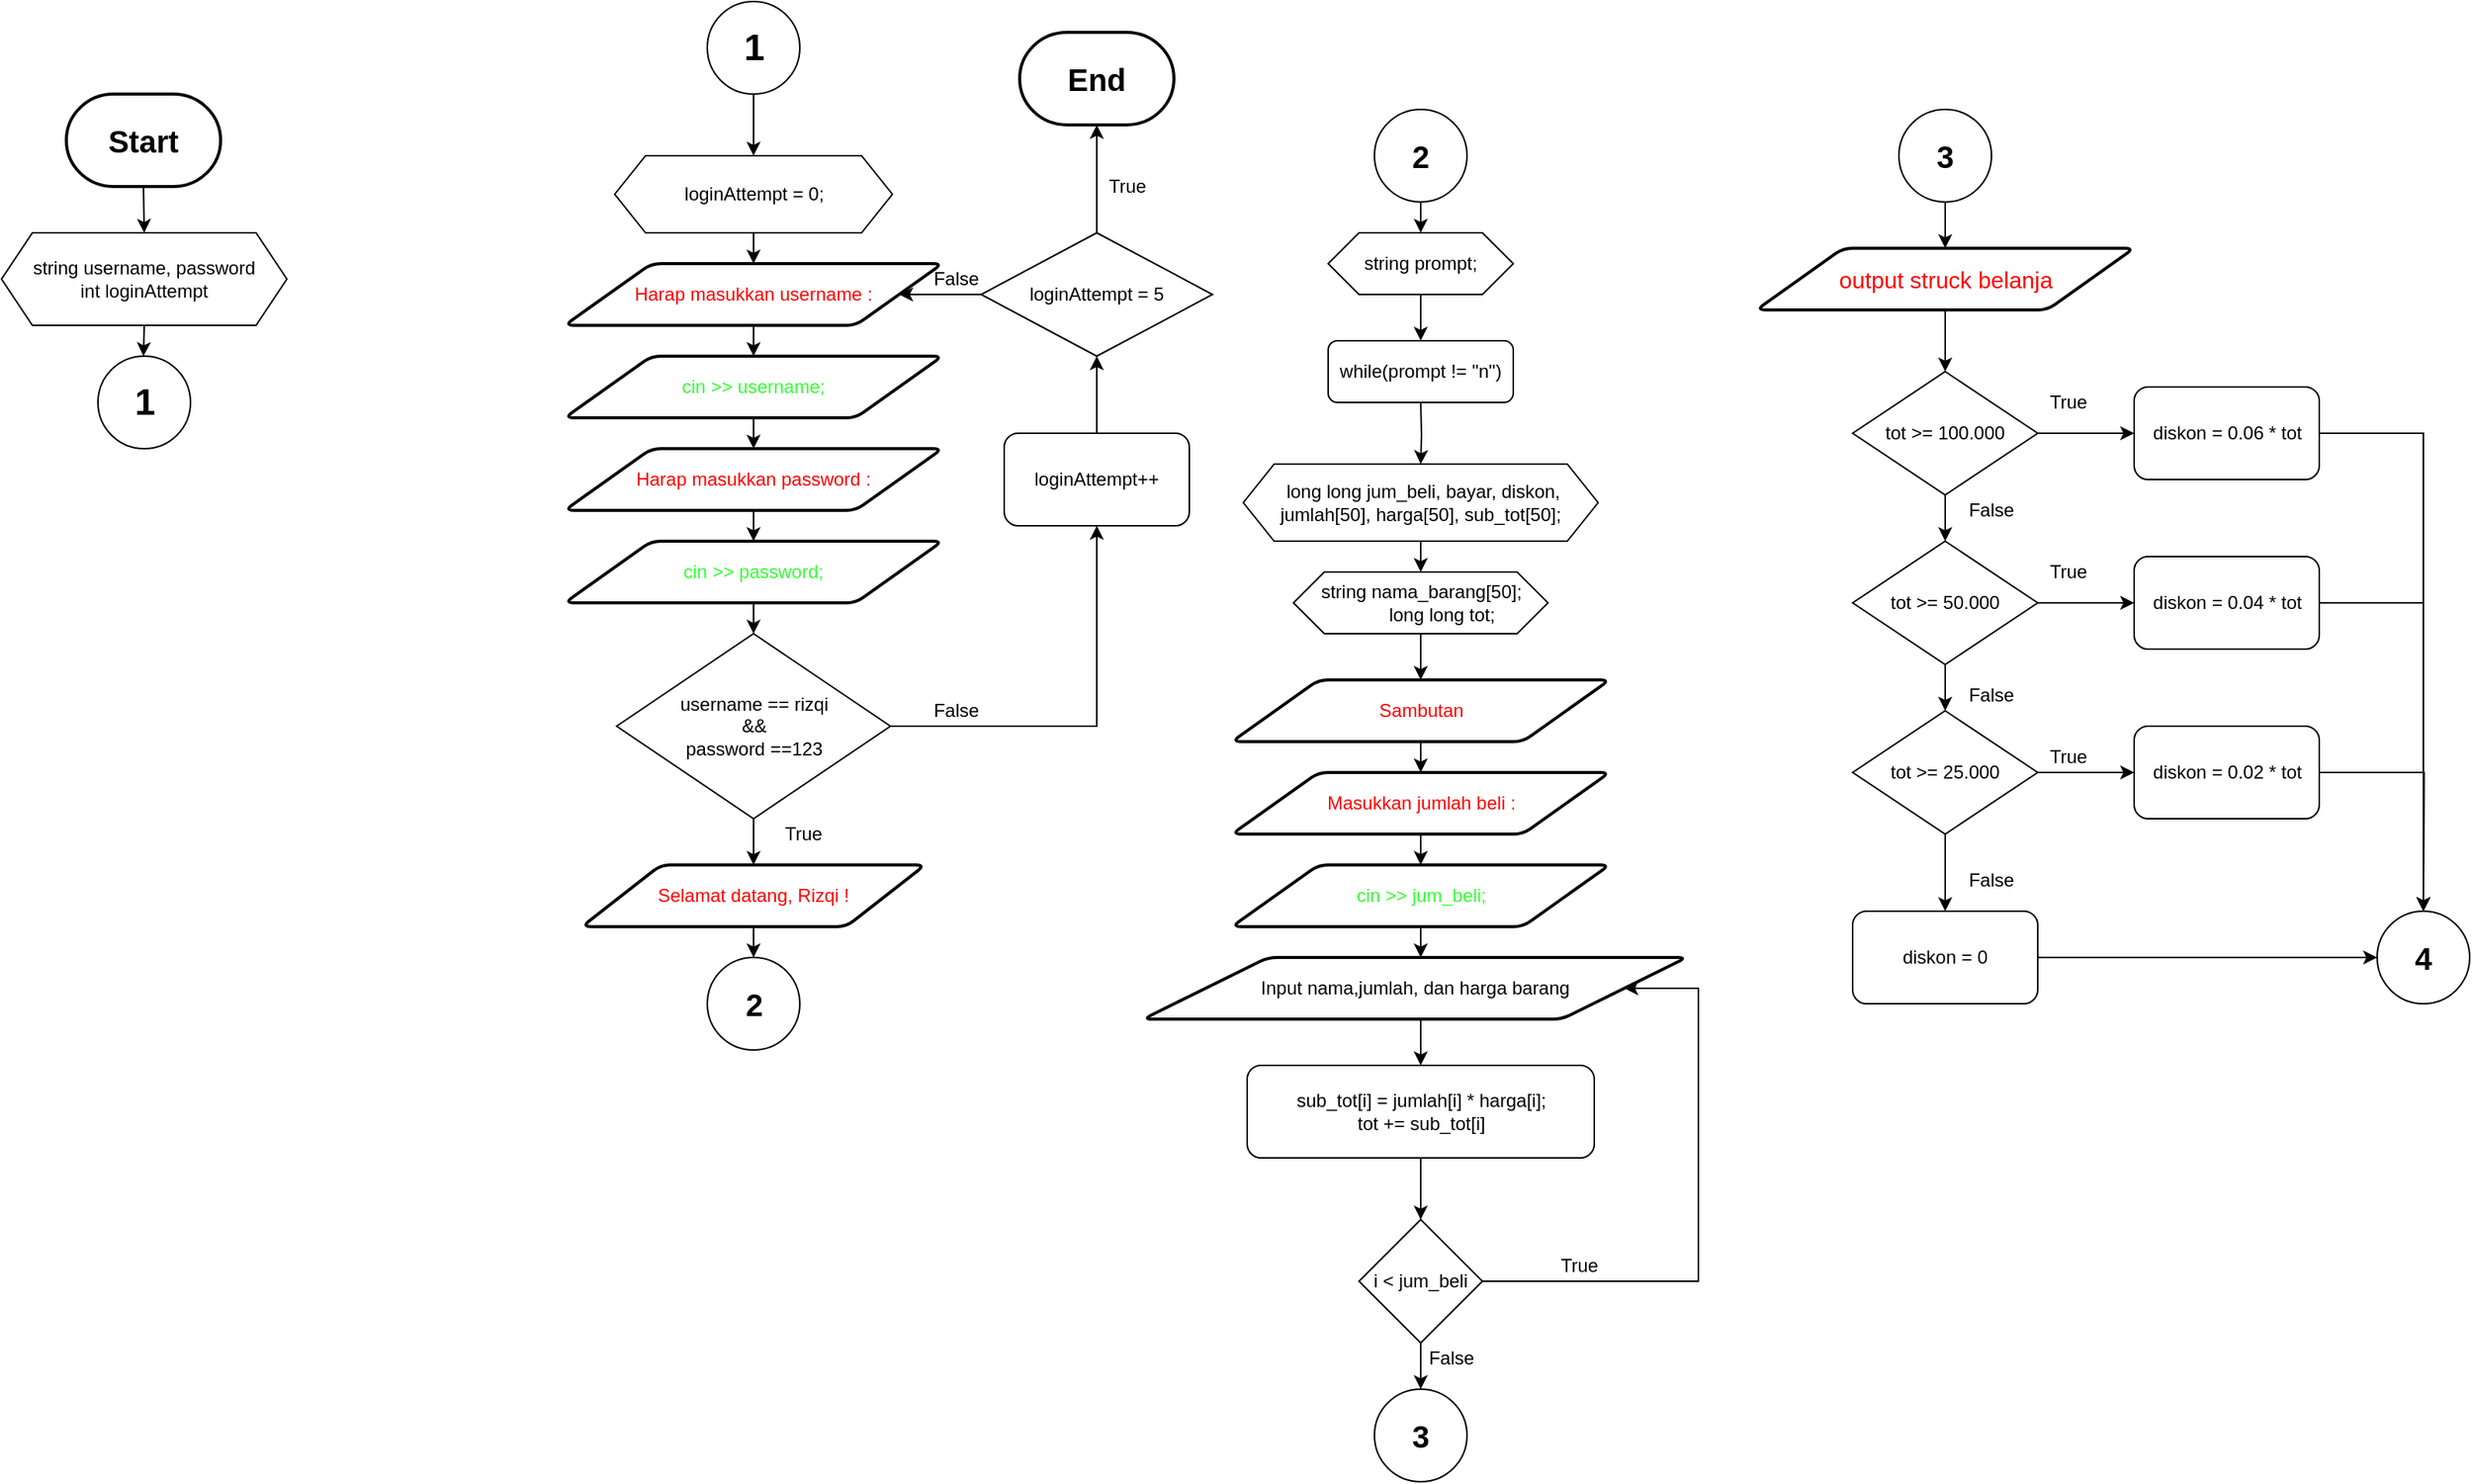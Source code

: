 <mxfile version="14.1.2" type="github">
  <diagram id="VfqWdmrUvwHAs4061OCg" name="Page-1">
    <mxGraphModel dx="1099" dy="1738" grid="1" gridSize="10" guides="1" tooltips="1" connect="1" arrows="1" fold="1" page="1" pageScale="1" pageWidth="850" pageHeight="1100" math="0" shadow="0">
      <root>
        <mxCell id="0" />
        <mxCell id="1" parent="0" />
        <mxCell id="EDQNq00aGLGoHW4VI6uu-7" style="edgeStyle=orthogonalEdgeStyle;rounded=0;orthogonalLoop=1;jettySize=auto;html=1;exitX=0.5;exitY=1;exitDx=0;exitDy=0;entryX=0.5;entryY=0;entryDx=0;entryDy=0;" parent="1" target="EDQNq00aGLGoHW4VI6uu-3" edge="1">
          <mxGeometry relative="1" as="geometry">
            <mxPoint x="152" y="100" as="sourcePoint" />
          </mxGeometry>
        </mxCell>
        <mxCell id="EDQNq00aGLGoHW4VI6uu-8" style="edgeStyle=orthogonalEdgeStyle;rounded=0;orthogonalLoop=1;jettySize=auto;html=1;exitX=0.5;exitY=1;exitDx=0;exitDy=0;entryX=0.5;entryY=0;entryDx=0;entryDy=0;" parent="1" source="EDQNq00aGLGoHW4VI6uu-3" edge="1">
          <mxGeometry relative="1" as="geometry">
            <mxPoint x="152" y="210" as="targetPoint" />
          </mxGeometry>
        </mxCell>
        <mxCell id="EDQNq00aGLGoHW4VI6uu-3" value="&lt;div&gt;string username, password&lt;/div&gt;&lt;div&gt;int loginAttempt&lt;br&gt;&lt;/div&gt;" style="shape=hexagon;perimeter=hexagonPerimeter2;whiteSpace=wrap;html=1;fixedSize=1;" parent="1" vertex="1">
          <mxGeometry x="60" y="130" width="185" height="60" as="geometry" />
        </mxCell>
        <mxCell id="EDQNq00aGLGoHW4VI6uu-10" value="&lt;b&gt;&lt;font style=&quot;font-size: 24px&quot;&gt;1&lt;/font&gt;&lt;/b&gt;" style="ellipse;whiteSpace=wrap;html=1;aspect=fixed;" parent="1" vertex="1">
          <mxGeometry x="122.5" y="210" width="60" height="60" as="geometry" />
        </mxCell>
        <mxCell id="EDQNq00aGLGoHW4VI6uu-18" style="edgeStyle=orthogonalEdgeStyle;rounded=0;orthogonalLoop=1;jettySize=auto;html=1;exitX=0.5;exitY=1;exitDx=0;exitDy=0;entryX=0.5;entryY=0;entryDx=0;entryDy=0;" parent="1" source="EDQNq00aGLGoHW4VI6uu-11" target="EDQNq00aGLGoHW4VI6uu-13" edge="1">
          <mxGeometry relative="1" as="geometry" />
        </mxCell>
        <mxCell id="EDQNq00aGLGoHW4VI6uu-11" value="&lt;font color=&quot;#FF0000&quot;&gt;Harap masukkan username :&lt;/font&gt;" style="shape=parallelogram;html=1;strokeWidth=2;perimeter=parallelogramPerimeter;whiteSpace=wrap;rounded=1;arcSize=12;size=0.23;" parent="1" vertex="1">
          <mxGeometry x="425" y="150" width="245" height="40" as="geometry" />
        </mxCell>
        <mxCell id="EDQNq00aGLGoHW4VI6uu-19" style="edgeStyle=orthogonalEdgeStyle;rounded=0;orthogonalLoop=1;jettySize=auto;html=1;exitX=0.5;exitY=1;exitDx=0;exitDy=0;entryX=0.5;entryY=0;entryDx=0;entryDy=0;" parent="1" source="EDQNq00aGLGoHW4VI6uu-13" target="EDQNq00aGLGoHW4VI6uu-14" edge="1">
          <mxGeometry relative="1" as="geometry" />
        </mxCell>
        <mxCell id="EDQNq00aGLGoHW4VI6uu-13" value="&lt;font color=&quot;#33FF33&quot;&gt;cin &amp;gt;&amp;gt; username;&lt;/font&gt;" style="shape=parallelogram;html=1;strokeWidth=2;perimeter=parallelogramPerimeter;whiteSpace=wrap;rounded=1;arcSize=12;size=0.23;" parent="1" vertex="1">
          <mxGeometry x="425" y="210" width="245" height="40" as="geometry" />
        </mxCell>
        <mxCell id="EDQNq00aGLGoHW4VI6uu-20" style="edgeStyle=orthogonalEdgeStyle;rounded=0;orthogonalLoop=1;jettySize=auto;html=1;exitX=0.5;exitY=1;exitDx=0;exitDy=0;entryX=0.5;entryY=0;entryDx=0;entryDy=0;" parent="1" source="EDQNq00aGLGoHW4VI6uu-14" target="EDQNq00aGLGoHW4VI6uu-15" edge="1">
          <mxGeometry relative="1" as="geometry" />
        </mxCell>
        <mxCell id="EDQNq00aGLGoHW4VI6uu-14" value="&lt;font color=&quot;#FF0000&quot;&gt;Harap masukkan password :&lt;/font&gt;" style="shape=parallelogram;html=1;strokeWidth=2;perimeter=parallelogramPerimeter;whiteSpace=wrap;rounded=1;arcSize=12;size=0.23;" parent="1" vertex="1">
          <mxGeometry x="425" y="270" width="245" height="40" as="geometry" />
        </mxCell>
        <mxCell id="EDQNq00aGLGoHW4VI6uu-21" style="edgeStyle=orthogonalEdgeStyle;rounded=0;orthogonalLoop=1;jettySize=auto;html=1;exitX=0.5;exitY=1;exitDx=0;exitDy=0;entryX=0.5;entryY=0;entryDx=0;entryDy=0;" parent="1" source="EDQNq00aGLGoHW4VI6uu-15" target="EDQNq00aGLGoHW4VI6uu-16" edge="1">
          <mxGeometry relative="1" as="geometry" />
        </mxCell>
        <mxCell id="EDQNq00aGLGoHW4VI6uu-15" value="&lt;font color=&quot;#33FF33&quot;&gt;cin &amp;gt;&amp;gt; password;&lt;/font&gt;" style="shape=parallelogram;html=1;strokeWidth=2;perimeter=parallelogramPerimeter;whiteSpace=wrap;rounded=1;arcSize=12;size=0.23;" parent="1" vertex="1">
          <mxGeometry x="425" y="330" width="245" height="40" as="geometry" />
        </mxCell>
        <mxCell id="EDQNq00aGLGoHW4VI6uu-26" style="edgeStyle=orthogonalEdgeStyle;rounded=0;orthogonalLoop=1;jettySize=auto;html=1;exitX=0.5;exitY=1;exitDx=0;exitDy=0;entryX=0.5;entryY=0;entryDx=0;entryDy=0;" parent="1" source="EDQNq00aGLGoHW4VI6uu-16" target="EDQNq00aGLGoHW4VI6uu-22" edge="1">
          <mxGeometry relative="1" as="geometry" />
        </mxCell>
        <mxCell id="wHnIzs5yVhszRaqoL5yv-6" style="edgeStyle=orthogonalEdgeStyle;rounded=0;orthogonalLoop=1;jettySize=auto;html=1;exitX=1;exitY=0.5;exitDx=0;exitDy=0;" parent="1" source="EDQNq00aGLGoHW4VI6uu-16" target="wHnIzs5yVhszRaqoL5yv-5" edge="1">
          <mxGeometry relative="1" as="geometry" />
        </mxCell>
        <mxCell id="EDQNq00aGLGoHW4VI6uu-16" value="&lt;div&gt;username == rizqi &lt;br&gt;&lt;/div&gt;&lt;div&gt;&amp;amp;&amp;amp;&lt;/div&gt;&lt;div&gt; password ==123&lt;/div&gt;" style="rhombus;whiteSpace=wrap;html=1;" parent="1" vertex="1">
          <mxGeometry x="458.75" y="390" width="177.5" height="120" as="geometry" />
        </mxCell>
        <mxCell id="EDQNq00aGLGoHW4VI6uu-29" style="edgeStyle=orthogonalEdgeStyle;rounded=0;orthogonalLoop=1;jettySize=auto;html=1;exitX=0.5;exitY=1;exitDx=0;exitDy=0;entryX=0.5;entryY=0;entryDx=0;entryDy=0;" parent="1" source="EDQNq00aGLGoHW4VI6uu-22" target="EDQNq00aGLGoHW4VI6uu-28" edge="1">
          <mxGeometry relative="1" as="geometry" />
        </mxCell>
        <mxCell id="EDQNq00aGLGoHW4VI6uu-22" value="&lt;font color=&quot;#FF0000&quot;&gt;Selamat datang, Rizqi !&lt;br&gt;&lt;/font&gt;" style="shape=parallelogram;html=1;strokeWidth=2;perimeter=parallelogramPerimeter;whiteSpace=wrap;rounded=1;arcSize=12;size=0.23;" parent="1" vertex="1">
          <mxGeometry x="436.25" y="540" width="222.5" height="40" as="geometry" />
        </mxCell>
        <mxCell id="wHnIzs5yVhszRaqoL5yv-8" style="edgeStyle=orthogonalEdgeStyle;rounded=0;orthogonalLoop=1;jettySize=auto;html=1;exitX=0.5;exitY=1;exitDx=0;exitDy=0;" parent="1" source="EDQNq00aGLGoHW4VI6uu-23" target="wHnIzs5yVhszRaqoL5yv-1" edge="1">
          <mxGeometry relative="1" as="geometry" />
        </mxCell>
        <mxCell id="EDQNq00aGLGoHW4VI6uu-23" value="&lt;b&gt;&lt;font style=&quot;font-size: 24px&quot;&gt;1&lt;/font&gt;&lt;/b&gt;" style="ellipse;whiteSpace=wrap;html=1;aspect=fixed;" parent="1" vertex="1">
          <mxGeometry x="517.5" y="-20" width="60" height="60" as="geometry" />
        </mxCell>
        <mxCell id="EDQNq00aGLGoHW4VI6uu-28" value="&lt;b&gt;&lt;font style=&quot;font-size: 20px&quot;&gt;2&lt;/font&gt;&lt;/b&gt;" style="ellipse;whiteSpace=wrap;html=1;aspect=fixed;" parent="1" vertex="1">
          <mxGeometry x="517.5" y="600" width="60" height="60" as="geometry" />
        </mxCell>
        <mxCell id="wHnIzs5yVhszRaqoL5yv-32" style="edgeStyle=orthogonalEdgeStyle;rounded=0;orthogonalLoop=1;jettySize=auto;html=1;exitX=0.5;exitY=1;exitDx=0;exitDy=0;entryX=0.5;entryY=0;entryDx=0;entryDy=0;" parent="1" source="EDQNq00aGLGoHW4VI6uu-30" target="EDQNq00aGLGoHW4VI6uu-32" edge="1">
          <mxGeometry relative="1" as="geometry" />
        </mxCell>
        <mxCell id="EDQNq00aGLGoHW4VI6uu-30" value="&lt;b&gt;&lt;font style=&quot;font-size: 20px&quot;&gt;2&lt;/font&gt;&lt;/b&gt;" style="ellipse;whiteSpace=wrap;html=1;aspect=fixed;" parent="1" vertex="1">
          <mxGeometry x="950" y="50" width="60" height="60" as="geometry" />
        </mxCell>
        <mxCell id="wHnIzs5yVhszRaqoL5yv-30" value="" style="edgeStyle=orthogonalEdgeStyle;rounded=0;orthogonalLoop=1;jettySize=auto;html=1;" parent="1" source="EDQNq00aGLGoHW4VI6uu-32" edge="1">
          <mxGeometry relative="1" as="geometry">
            <mxPoint x="980" y="200" as="targetPoint" />
          </mxGeometry>
        </mxCell>
        <mxCell id="EDQNq00aGLGoHW4VI6uu-32" value="string prompt;" style="shape=hexagon;perimeter=hexagonPerimeter2;whiteSpace=wrap;html=1;fixedSize=1;" parent="1" vertex="1">
          <mxGeometry x="920" y="130" width="120" height="40" as="geometry" />
        </mxCell>
        <mxCell id="wHnIzs5yVhszRaqoL5yv-16" style="edgeStyle=orthogonalEdgeStyle;rounded=0;orthogonalLoop=1;jettySize=auto;html=1;exitX=0.5;exitY=1;exitDx=0;exitDy=0;entryX=0.5;entryY=0;entryDx=0;entryDy=0;" parent="1" target="EDQNq00aGLGoHW4VI6uu-34" edge="1">
          <mxGeometry relative="1" as="geometry">
            <mxPoint x="980" y="240" as="sourcePoint" />
          </mxGeometry>
        </mxCell>
        <mxCell id="wHnIzs5yVhszRaqoL5yv-17" style="edgeStyle=orthogonalEdgeStyle;rounded=0;orthogonalLoop=1;jettySize=auto;html=1;exitX=0.5;exitY=1;exitDx=0;exitDy=0;entryX=0.5;entryY=0;entryDx=0;entryDy=0;" parent="1" source="EDQNq00aGLGoHW4VI6uu-34" target="EDQNq00aGLGoHW4VI6uu-35" edge="1">
          <mxGeometry relative="1" as="geometry" />
        </mxCell>
        <mxCell id="EDQNq00aGLGoHW4VI6uu-34" value="&amp;nbsp;long long jum_beli, bayar, diskon, jumlah[50], harga[50], sub_tot[50];" style="shape=hexagon;perimeter=hexagonPerimeter2;whiteSpace=wrap;html=1;fixedSize=1;" parent="1" vertex="1">
          <mxGeometry x="865" y="280" width="230" height="50" as="geometry" />
        </mxCell>
        <mxCell id="wHnIzs5yVhszRaqoL5yv-26" style="edgeStyle=orthogonalEdgeStyle;rounded=0;orthogonalLoop=1;jettySize=auto;html=1;exitX=0.5;exitY=1;exitDx=0;exitDy=0;entryX=0.5;entryY=0;entryDx=0;entryDy=0;" parent="1" source="EDQNq00aGLGoHW4VI6uu-35" target="wHnIzs5yVhszRaqoL5yv-21" edge="1">
          <mxGeometry relative="1" as="geometry" />
        </mxCell>
        <mxCell id="EDQNq00aGLGoHW4VI6uu-35" value="string nama_barang[50];&lt;br&gt;&amp;nbsp;&amp;nbsp;&amp;nbsp;&amp;nbsp;&amp;nbsp;&amp;nbsp;&amp;nbsp; long long tot;" style="shape=hexagon;perimeter=hexagonPerimeter2;whiteSpace=wrap;html=1;fixedSize=1;" parent="1" vertex="1">
          <mxGeometry x="897.5" y="350" width="165" height="40" as="geometry" />
        </mxCell>
        <mxCell id="EDQNq00aGLGoHW4VI6uu-36" value="False" style="text;html=1;strokeColor=none;fillColor=none;align=center;verticalAlign=middle;whiteSpace=wrap;rounded=0;" parent="1" vertex="1">
          <mxGeometry x="658.75" y="430" width="40" height="20" as="geometry" />
        </mxCell>
        <mxCell id="EDQNq00aGLGoHW4VI6uu-37" value="True" style="text;html=1;strokeColor=none;fillColor=none;align=center;verticalAlign=middle;whiteSpace=wrap;rounded=0;" parent="1" vertex="1">
          <mxGeometry x="560" y="510" width="40" height="20" as="geometry" />
        </mxCell>
        <mxCell id="wHnIzs5yVhszRaqoL5yv-2" style="edgeStyle=orthogonalEdgeStyle;rounded=0;orthogonalLoop=1;jettySize=auto;html=1;exitX=0.5;exitY=1;exitDx=0;exitDy=0;entryX=0.5;entryY=0;entryDx=0;entryDy=0;" parent="1" source="wHnIzs5yVhszRaqoL5yv-1" target="EDQNq00aGLGoHW4VI6uu-11" edge="1">
          <mxGeometry relative="1" as="geometry" />
        </mxCell>
        <mxCell id="wHnIzs5yVhszRaqoL5yv-1" value="loginAttempt = 0;" style="shape=hexagon;perimeter=hexagonPerimeter2;whiteSpace=wrap;html=1;fixedSize=1;" parent="1" vertex="1">
          <mxGeometry x="457.5" y="80" width="180" height="50" as="geometry" />
        </mxCell>
        <mxCell id="wHnIzs5yVhszRaqoL5yv-13" value="" style="edgeStyle=orthogonalEdgeStyle;rounded=0;orthogonalLoop=1;jettySize=auto;html=1;" parent="1" source="wHnIzs5yVhszRaqoL5yv-5" target="wHnIzs5yVhszRaqoL5yv-10" edge="1">
          <mxGeometry relative="1" as="geometry" />
        </mxCell>
        <mxCell id="wHnIzs5yVhszRaqoL5yv-5" value="loginAttempt++" style="rounded=1;whiteSpace=wrap;html=1;" parent="1" vertex="1">
          <mxGeometry x="710" y="260" width="120" height="60" as="geometry" />
        </mxCell>
        <mxCell id="wHnIzs5yVhszRaqoL5yv-12" style="edgeStyle=orthogonalEdgeStyle;rounded=0;orthogonalLoop=1;jettySize=auto;html=1;exitX=0;exitY=0.5;exitDx=0;exitDy=0;" parent="1" source="wHnIzs5yVhszRaqoL5yv-10" target="EDQNq00aGLGoHW4VI6uu-11" edge="1">
          <mxGeometry relative="1" as="geometry" />
        </mxCell>
        <mxCell id="wHnIzs5yVhszRaqoL5yv-40" style="edgeStyle=orthogonalEdgeStyle;rounded=0;orthogonalLoop=1;jettySize=auto;html=1;exitX=0.5;exitY=0;exitDx=0;exitDy=0;entryX=0.5;entryY=1;entryDx=0;entryDy=0;entryPerimeter=0;" parent="1" source="wHnIzs5yVhszRaqoL5yv-10" target="wHnIzs5yVhszRaqoL5yv-39" edge="1">
          <mxGeometry relative="1" as="geometry" />
        </mxCell>
        <mxCell id="wHnIzs5yVhszRaqoL5yv-10" value="loginAttempt = 5" style="rhombus;whiteSpace=wrap;html=1;" parent="1" vertex="1">
          <mxGeometry x="695" y="130" width="150" height="80" as="geometry" />
        </mxCell>
        <mxCell id="wHnIzs5yVhszRaqoL5yv-14" value="True" style="text;html=1;strokeColor=none;fillColor=none;align=center;verticalAlign=middle;whiteSpace=wrap;rounded=0;" parent="1" vertex="1">
          <mxGeometry x="770" y="90" width="40" height="20" as="geometry" />
        </mxCell>
        <mxCell id="wHnIzs5yVhszRaqoL5yv-15" value="False" style="text;html=1;strokeColor=none;fillColor=none;align=center;verticalAlign=middle;whiteSpace=wrap;rounded=0;" parent="1" vertex="1">
          <mxGeometry x="658.75" y="150" width="40" height="20" as="geometry" />
        </mxCell>
        <mxCell id="wHnIzs5yVhszRaqoL5yv-29" style="edgeStyle=orthogonalEdgeStyle;rounded=0;orthogonalLoop=1;jettySize=auto;html=1;exitX=0.5;exitY=1;exitDx=0;exitDy=0;entryX=0.5;entryY=0;entryDx=0;entryDy=0;" parent="1" source="wHnIzs5yVhszRaqoL5yv-20" edge="1">
          <mxGeometry relative="1" as="geometry">
            <mxPoint x="980" y="600" as="targetPoint" />
          </mxGeometry>
        </mxCell>
        <mxCell id="wHnIzs5yVhszRaqoL5yv-20" value="&lt;font color=&quot;#33FF33&quot;&gt;cin &amp;gt;&amp;gt; jum_beli;&lt;/font&gt;" style="shape=parallelogram;html=1;strokeWidth=2;perimeter=parallelogramPerimeter;whiteSpace=wrap;rounded=1;arcSize=12;size=0.23;" parent="1" vertex="1">
          <mxGeometry x="857.5" y="540" width="245" height="40" as="geometry" />
        </mxCell>
        <mxCell id="wHnIzs5yVhszRaqoL5yv-27" style="edgeStyle=orthogonalEdgeStyle;rounded=0;orthogonalLoop=1;jettySize=auto;html=1;exitX=0.5;exitY=1;exitDx=0;exitDy=0;entryX=0.5;entryY=0;entryDx=0;entryDy=0;" parent="1" source="wHnIzs5yVhszRaqoL5yv-21" target="wHnIzs5yVhszRaqoL5yv-22" edge="1">
          <mxGeometry relative="1" as="geometry" />
        </mxCell>
        <mxCell id="wHnIzs5yVhszRaqoL5yv-21" value="&lt;font color=&quot;#FF0000&quot;&gt;Sambutan&lt;/font&gt;" style="shape=parallelogram;html=1;strokeWidth=2;perimeter=parallelogramPerimeter;whiteSpace=wrap;rounded=1;arcSize=12;size=0.23;" parent="1" vertex="1">
          <mxGeometry x="857.5" y="420" width="245" height="40" as="geometry" />
        </mxCell>
        <mxCell id="wHnIzs5yVhszRaqoL5yv-28" style="edgeStyle=orthogonalEdgeStyle;rounded=0;orthogonalLoop=1;jettySize=auto;html=1;exitX=0.5;exitY=1;exitDx=0;exitDy=0;entryX=0.5;entryY=0;entryDx=0;entryDy=0;" parent="1" source="wHnIzs5yVhszRaqoL5yv-22" target="wHnIzs5yVhszRaqoL5yv-20" edge="1">
          <mxGeometry relative="1" as="geometry" />
        </mxCell>
        <mxCell id="wHnIzs5yVhszRaqoL5yv-22" value="&lt;font color=&quot;#FF0000&quot;&gt;Masukkan jumlah beli : &lt;/font&gt;" style="shape=parallelogram;html=1;strokeWidth=2;perimeter=parallelogramPerimeter;whiteSpace=wrap;rounded=1;arcSize=12;size=0.23;" parent="1" vertex="1">
          <mxGeometry x="857.5" y="480" width="245" height="40" as="geometry" />
        </mxCell>
        <mxCell id="wHnIzs5yVhszRaqoL5yv-38" value="&lt;b&gt;&lt;font style=&quot;font-size: 20px&quot;&gt;Start&lt;/font&gt;&lt;/b&gt;" style="strokeWidth=2;html=1;shape=mxgraph.flowchart.terminator;whiteSpace=wrap;" parent="1" vertex="1">
          <mxGeometry x="102" y="40" width="100" height="60" as="geometry" />
        </mxCell>
        <mxCell id="wHnIzs5yVhszRaqoL5yv-39" value="&lt;b&gt;&lt;font style=&quot;font-size: 20px&quot;&gt;End&lt;/font&gt;&lt;/b&gt;" style="strokeWidth=2;html=1;shape=mxgraph.flowchart.terminator;whiteSpace=wrap;" parent="1" vertex="1">
          <mxGeometry x="720" width="100" height="60" as="geometry" />
        </mxCell>
        <mxCell id="wHnIzs5yVhszRaqoL5yv-42" value="while(prompt != &quot;n&quot;)" style="rounded=1;whiteSpace=wrap;html=1;" parent="1" vertex="1">
          <mxGeometry x="920" y="200" width="120" height="40" as="geometry" />
        </mxCell>
        <mxCell id="qQWm2DWHm97fjbudVYp1-1" style="edgeStyle=orthogonalEdgeStyle;rounded=0;orthogonalLoop=1;jettySize=auto;html=1;exitX=0.5;exitY=1;exitDx=0;exitDy=0;entryX=0.5;entryY=0;entryDx=0;entryDy=0;" edge="1" parent="1" source="wHnIzs5yVhszRaqoL5yv-43" target="wHnIzs5yVhszRaqoL5yv-44">
          <mxGeometry relative="1" as="geometry" />
        </mxCell>
        <mxCell id="wHnIzs5yVhszRaqoL5yv-43" value="Input nama,jumlah, dan harga barang" style="shape=parallelogram;html=1;strokeWidth=2;perimeter=parallelogramPerimeter;whiteSpace=wrap;rounded=1;arcSize=12;size=0.23;" parent="1" vertex="1">
          <mxGeometry x="800" y="600" width="352.5" height="40" as="geometry" />
        </mxCell>
        <mxCell id="qQWm2DWHm97fjbudVYp1-5" value="" style="edgeStyle=orthogonalEdgeStyle;rounded=0;orthogonalLoop=1;jettySize=auto;html=1;" edge="1" parent="1" source="wHnIzs5yVhszRaqoL5yv-44" target="qQWm2DWHm97fjbudVYp1-3">
          <mxGeometry relative="1" as="geometry" />
        </mxCell>
        <mxCell id="wHnIzs5yVhszRaqoL5yv-44" value="&lt;div&gt;sub_tot[i] = jumlah[i] * harga[i];&lt;/div&gt;&lt;div&gt;tot += sub_tot[i]&lt;br&gt;&lt;/div&gt;" style="rounded=1;whiteSpace=wrap;html=1;" parent="1" vertex="1">
          <mxGeometry x="867.5" y="670" width="225" height="60" as="geometry" />
        </mxCell>
        <mxCell id="qQWm2DWHm97fjbudVYp1-4" style="edgeStyle=orthogonalEdgeStyle;rounded=0;orthogonalLoop=1;jettySize=auto;html=1;exitX=1;exitY=0.5;exitDx=0;exitDy=0;entryX=1;entryY=0.5;entryDx=0;entryDy=0;" edge="1" parent="1" source="qQWm2DWHm97fjbudVYp1-3" target="wHnIzs5yVhszRaqoL5yv-43">
          <mxGeometry relative="1" as="geometry">
            <Array as="points">
              <mxPoint x="1160" y="810" />
              <mxPoint x="1160" y="620" />
            </Array>
          </mxGeometry>
        </mxCell>
        <mxCell id="qQWm2DWHm97fjbudVYp1-7" value="" style="edgeStyle=orthogonalEdgeStyle;rounded=0;orthogonalLoop=1;jettySize=auto;html=1;" edge="1" parent="1" source="qQWm2DWHm97fjbudVYp1-3" target="qQWm2DWHm97fjbudVYp1-6">
          <mxGeometry relative="1" as="geometry" />
        </mxCell>
        <mxCell id="qQWm2DWHm97fjbudVYp1-3" value="i &amp;lt; jum_beli " style="rhombus;whiteSpace=wrap;html=1;" vertex="1" parent="1">
          <mxGeometry x="940" y="770" width="80" height="80" as="geometry" />
        </mxCell>
        <mxCell id="qQWm2DWHm97fjbudVYp1-6" value="&lt;b&gt;&lt;font style=&quot;font-size: 20px&quot;&gt;3&lt;/font&gt;&lt;/b&gt;" style="ellipse;whiteSpace=wrap;html=1;aspect=fixed;" vertex="1" parent="1">
          <mxGeometry x="950" y="880" width="60" height="60" as="geometry" />
        </mxCell>
        <mxCell id="qQWm2DWHm97fjbudVYp1-8" value="True" style="text;html=1;strokeColor=none;fillColor=none;align=center;verticalAlign=middle;whiteSpace=wrap;rounded=0;" vertex="1" parent="1">
          <mxGeometry x="1062.5" y="790" width="40" height="20" as="geometry" />
        </mxCell>
        <mxCell id="qQWm2DWHm97fjbudVYp1-9" value="False" style="text;html=1;strokeColor=none;fillColor=none;align=center;verticalAlign=middle;whiteSpace=wrap;rounded=0;" vertex="1" parent="1">
          <mxGeometry x="980" y="850" width="40" height="20" as="geometry" />
        </mxCell>
        <mxCell id="qQWm2DWHm97fjbudVYp1-36" style="edgeStyle=orthogonalEdgeStyle;rounded=0;orthogonalLoop=1;jettySize=auto;html=1;exitX=0.5;exitY=1;exitDx=0;exitDy=0;" edge="1" parent="1" source="qQWm2DWHm97fjbudVYp1-10" target="qQWm2DWHm97fjbudVYp1-13">
          <mxGeometry relative="1" as="geometry" />
        </mxCell>
        <mxCell id="qQWm2DWHm97fjbudVYp1-10" value="&lt;b&gt;&lt;font style=&quot;font-size: 20px&quot;&gt;3&lt;/font&gt;&lt;/b&gt;" style="ellipse;whiteSpace=wrap;html=1;aspect=fixed;" vertex="1" parent="1">
          <mxGeometry x="1290" y="50" width="60" height="60" as="geometry" />
        </mxCell>
        <mxCell id="qQWm2DWHm97fjbudVYp1-21" value="" style="edgeStyle=orthogonalEdgeStyle;rounded=0;orthogonalLoop=1;jettySize=auto;html=1;" edge="1" parent="1" source="qQWm2DWHm97fjbudVYp1-13" target="qQWm2DWHm97fjbudVYp1-14">
          <mxGeometry relative="1" as="geometry" />
        </mxCell>
        <mxCell id="qQWm2DWHm97fjbudVYp1-13" value="&lt;font style=&quot;font-size: 15px&quot; color=&quot;#FF0000&quot;&gt;output struck belanja&lt;br&gt;&lt;/font&gt;" style="shape=parallelogram;html=1;strokeWidth=2;perimeter=parallelogramPerimeter;whiteSpace=wrap;rounded=1;arcSize=12;size=0.23;" vertex="1" parent="1">
          <mxGeometry x="1197.5" y="140" width="245" height="40" as="geometry" />
        </mxCell>
        <mxCell id="qQWm2DWHm97fjbudVYp1-22" value="" style="edgeStyle=orthogonalEdgeStyle;rounded=0;orthogonalLoop=1;jettySize=auto;html=1;" edge="1" parent="1" source="qQWm2DWHm97fjbudVYp1-14" target="qQWm2DWHm97fjbudVYp1-17">
          <mxGeometry relative="1" as="geometry" />
        </mxCell>
        <mxCell id="qQWm2DWHm97fjbudVYp1-24" value="" style="edgeStyle=orthogonalEdgeStyle;rounded=0;orthogonalLoop=1;jettySize=auto;html=1;" edge="1" parent="1" source="qQWm2DWHm97fjbudVYp1-14" target="qQWm2DWHm97fjbudVYp1-16">
          <mxGeometry relative="1" as="geometry" />
        </mxCell>
        <mxCell id="qQWm2DWHm97fjbudVYp1-14" value="tot &amp;gt;= 100.000" style="rhombus;whiteSpace=wrap;html=1;" vertex="1" parent="1">
          <mxGeometry x="1260" y="220" width="120" height="80" as="geometry" />
        </mxCell>
        <mxCell id="qQWm2DWHm97fjbudVYp1-39" style="edgeStyle=orthogonalEdgeStyle;rounded=0;orthogonalLoop=1;jettySize=auto;html=1;exitX=1;exitY=0.5;exitDx=0;exitDy=0;" edge="1" parent="1" source="qQWm2DWHm97fjbudVYp1-16" target="qQWm2DWHm97fjbudVYp1-38">
          <mxGeometry relative="1" as="geometry" />
        </mxCell>
        <mxCell id="qQWm2DWHm97fjbudVYp1-16" value="diskon = 0.06 * tot" style="rounded=1;whiteSpace=wrap;html=1;" vertex="1" parent="1">
          <mxGeometry x="1442.5" y="230" width="120" height="60" as="geometry" />
        </mxCell>
        <mxCell id="qQWm2DWHm97fjbudVYp1-23" value="" style="edgeStyle=orthogonalEdgeStyle;rounded=0;orthogonalLoop=1;jettySize=auto;html=1;" edge="1" parent="1" source="qQWm2DWHm97fjbudVYp1-17" target="qQWm2DWHm97fjbudVYp1-18">
          <mxGeometry relative="1" as="geometry" />
        </mxCell>
        <mxCell id="qQWm2DWHm97fjbudVYp1-25" value="" style="edgeStyle=orthogonalEdgeStyle;rounded=0;orthogonalLoop=1;jettySize=auto;html=1;" edge="1" parent="1" source="qQWm2DWHm97fjbudVYp1-17" target="qQWm2DWHm97fjbudVYp1-19">
          <mxGeometry relative="1" as="geometry" />
        </mxCell>
        <mxCell id="qQWm2DWHm97fjbudVYp1-17" value="tot &amp;gt;= 50.000" style="rhombus;whiteSpace=wrap;html=1;" vertex="1" parent="1">
          <mxGeometry x="1260" y="330" width="120" height="80" as="geometry" />
        </mxCell>
        <mxCell id="qQWm2DWHm97fjbudVYp1-26" value="" style="edgeStyle=orthogonalEdgeStyle;rounded=0;orthogonalLoop=1;jettySize=auto;html=1;" edge="1" parent="1" source="qQWm2DWHm97fjbudVYp1-18" target="qQWm2DWHm97fjbudVYp1-20">
          <mxGeometry relative="1" as="geometry" />
        </mxCell>
        <mxCell id="qQWm2DWHm97fjbudVYp1-34" value="" style="edgeStyle=orthogonalEdgeStyle;rounded=0;orthogonalLoop=1;jettySize=auto;html=1;" edge="1" parent="1" source="qQWm2DWHm97fjbudVYp1-18" target="qQWm2DWHm97fjbudVYp1-33">
          <mxGeometry relative="1" as="geometry" />
        </mxCell>
        <mxCell id="qQWm2DWHm97fjbudVYp1-18" value="tot &amp;gt;= 25.000" style="rhombus;whiteSpace=wrap;html=1;" vertex="1" parent="1">
          <mxGeometry x="1260" y="440" width="120" height="80" as="geometry" />
        </mxCell>
        <mxCell id="qQWm2DWHm97fjbudVYp1-40" style="edgeStyle=orthogonalEdgeStyle;rounded=0;orthogonalLoop=1;jettySize=auto;html=1;exitX=1;exitY=0.5;exitDx=0;exitDy=0;" edge="1" parent="1" source="qQWm2DWHm97fjbudVYp1-19" target="qQWm2DWHm97fjbudVYp1-38">
          <mxGeometry relative="1" as="geometry" />
        </mxCell>
        <mxCell id="qQWm2DWHm97fjbudVYp1-19" value="diskon = 0.04 * tot" style="rounded=1;whiteSpace=wrap;html=1;" vertex="1" parent="1">
          <mxGeometry x="1442.5" y="340" width="120" height="60" as="geometry" />
        </mxCell>
        <mxCell id="qQWm2DWHm97fjbudVYp1-41" style="edgeStyle=orthogonalEdgeStyle;rounded=0;orthogonalLoop=1;jettySize=auto;html=1;exitX=1;exitY=0.5;exitDx=0;exitDy=0;" edge="1" parent="1" source="qQWm2DWHm97fjbudVYp1-20">
          <mxGeometry relative="1" as="geometry">
            <mxPoint x="1630" y="570" as="targetPoint" />
          </mxGeometry>
        </mxCell>
        <mxCell id="qQWm2DWHm97fjbudVYp1-20" value="diskon = 0.02 * tot" style="rounded=1;whiteSpace=wrap;html=1;" vertex="1" parent="1">
          <mxGeometry x="1442.5" y="450" width="120" height="60" as="geometry" />
        </mxCell>
        <mxCell id="qQWm2DWHm97fjbudVYp1-27" value="True" style="text;html=1;strokeColor=none;fillColor=none;align=center;verticalAlign=middle;whiteSpace=wrap;rounded=0;" vertex="1" parent="1">
          <mxGeometry x="1380" y="230" width="40" height="20" as="geometry" />
        </mxCell>
        <mxCell id="qQWm2DWHm97fjbudVYp1-28" value="True" style="text;html=1;strokeColor=none;fillColor=none;align=center;verticalAlign=middle;whiteSpace=wrap;rounded=0;" vertex="1" parent="1">
          <mxGeometry x="1380" y="340" width="40" height="20" as="geometry" />
        </mxCell>
        <mxCell id="qQWm2DWHm97fjbudVYp1-29" value="True" style="text;html=1;strokeColor=none;fillColor=none;align=center;verticalAlign=middle;whiteSpace=wrap;rounded=0;" vertex="1" parent="1">
          <mxGeometry x="1380" y="460" width="40" height="20" as="geometry" />
        </mxCell>
        <mxCell id="qQWm2DWHm97fjbudVYp1-30" value="False" style="text;html=1;strokeColor=none;fillColor=none;align=center;verticalAlign=middle;whiteSpace=wrap;rounded=0;" vertex="1" parent="1">
          <mxGeometry x="1330" y="300" width="40" height="20" as="geometry" />
        </mxCell>
        <mxCell id="qQWm2DWHm97fjbudVYp1-31" value="False" style="text;html=1;strokeColor=none;fillColor=none;align=center;verticalAlign=middle;whiteSpace=wrap;rounded=0;" vertex="1" parent="1">
          <mxGeometry x="1330" y="420" width="40" height="20" as="geometry" />
        </mxCell>
        <mxCell id="qQWm2DWHm97fjbudVYp1-32" value="False" style="text;html=1;strokeColor=none;fillColor=none;align=center;verticalAlign=middle;whiteSpace=wrap;rounded=0;" vertex="1" parent="1">
          <mxGeometry x="1330" y="540" width="40" height="20" as="geometry" />
        </mxCell>
        <mxCell id="qQWm2DWHm97fjbudVYp1-42" style="edgeStyle=orthogonalEdgeStyle;rounded=0;orthogonalLoop=1;jettySize=auto;html=1;exitX=1;exitY=0.5;exitDx=0;exitDy=0;" edge="1" parent="1" source="qQWm2DWHm97fjbudVYp1-33" target="qQWm2DWHm97fjbudVYp1-38">
          <mxGeometry relative="1" as="geometry" />
        </mxCell>
        <mxCell id="qQWm2DWHm97fjbudVYp1-33" value="diskon = 0" style="rounded=1;whiteSpace=wrap;html=1;" vertex="1" parent="1">
          <mxGeometry x="1260" y="570" width="120" height="60" as="geometry" />
        </mxCell>
        <mxCell id="qQWm2DWHm97fjbudVYp1-38" value="&lt;b&gt;&lt;font style=&quot;font-size: 20px&quot;&gt;4&lt;/font&gt;&lt;/b&gt;" style="ellipse;whiteSpace=wrap;html=1;aspect=fixed;" vertex="1" parent="1">
          <mxGeometry x="1600" y="570" width="60" height="60" as="geometry" />
        </mxCell>
      </root>
    </mxGraphModel>
  </diagram>
</mxfile>
